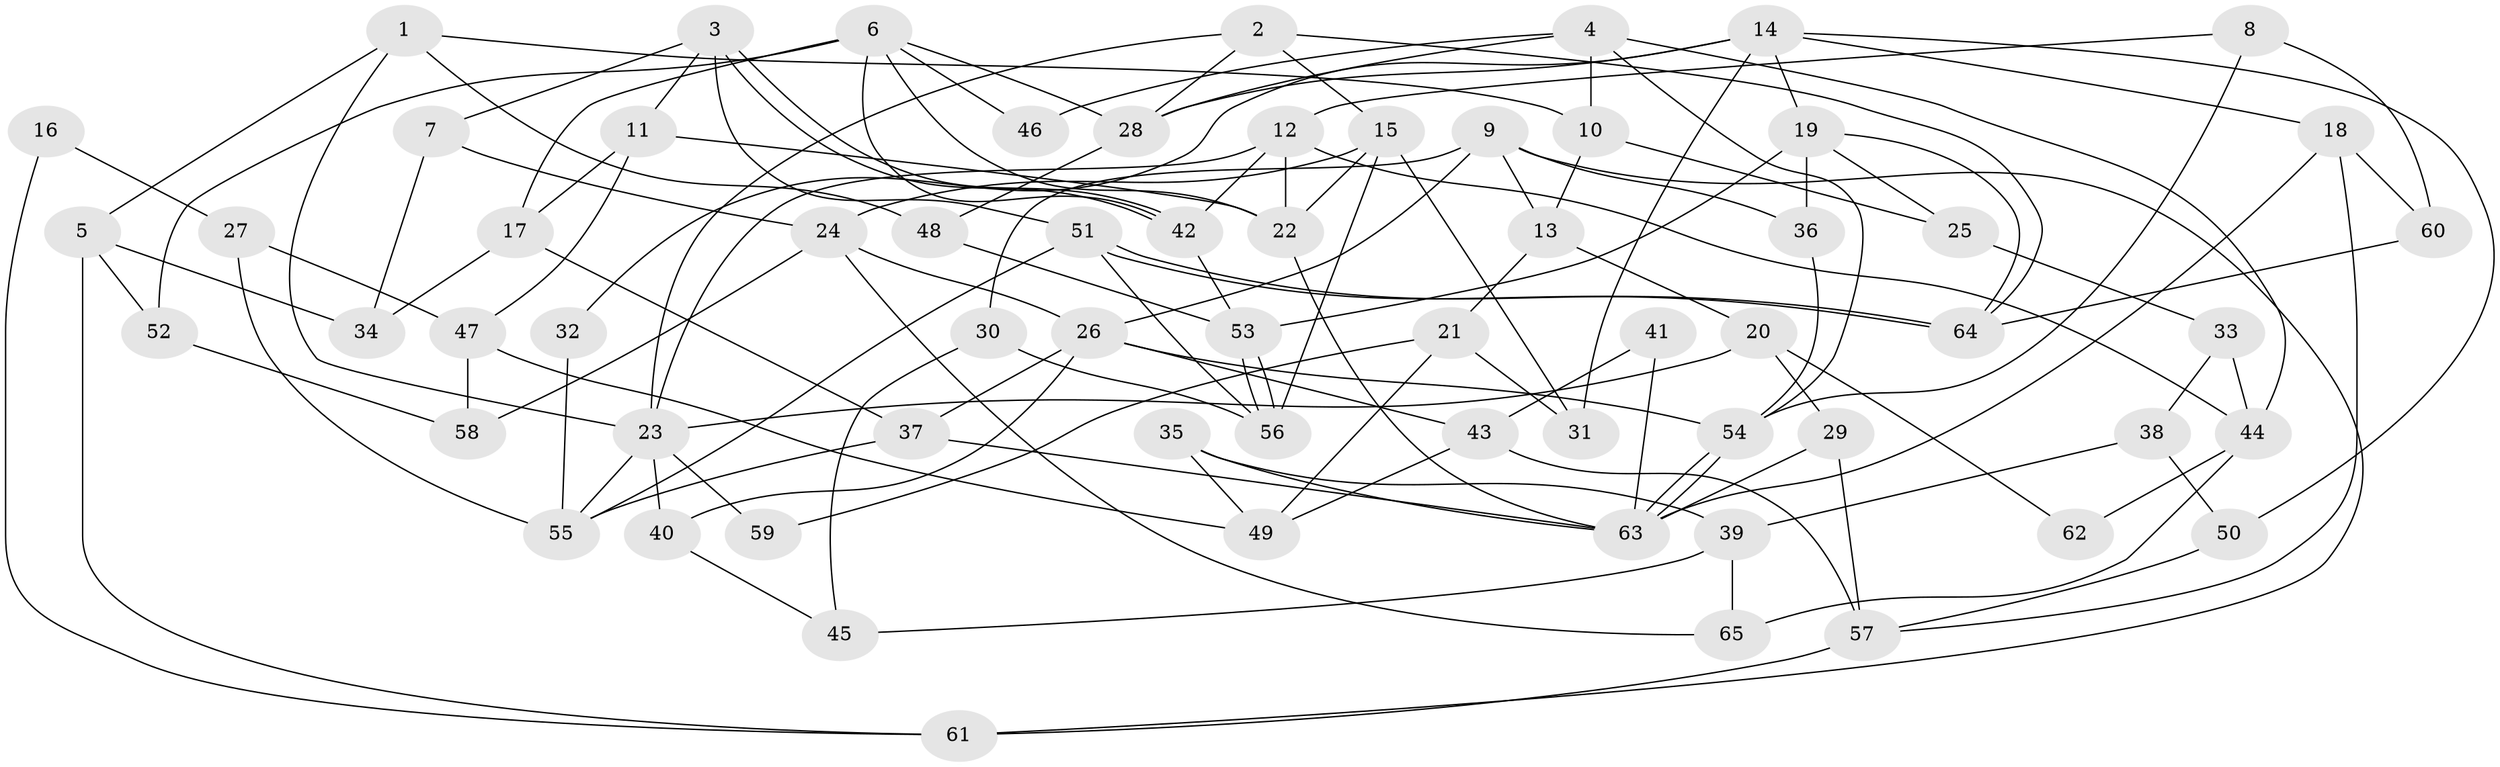 // coarse degree distribution, {4: 0.13636363636363635, 7: 0.11363636363636363, 6: 0.25, 5: 0.13636363636363635, 3: 0.22727272727272727, 2: 0.09090909090909091, 9: 0.022727272727272728, 10: 0.022727272727272728}
// Generated by graph-tools (version 1.1) at 2025/41/03/06/25 10:41:56]
// undirected, 65 vertices, 130 edges
graph export_dot {
graph [start="1"]
  node [color=gray90,style=filled];
  1;
  2;
  3;
  4;
  5;
  6;
  7;
  8;
  9;
  10;
  11;
  12;
  13;
  14;
  15;
  16;
  17;
  18;
  19;
  20;
  21;
  22;
  23;
  24;
  25;
  26;
  27;
  28;
  29;
  30;
  31;
  32;
  33;
  34;
  35;
  36;
  37;
  38;
  39;
  40;
  41;
  42;
  43;
  44;
  45;
  46;
  47;
  48;
  49;
  50;
  51;
  52;
  53;
  54;
  55;
  56;
  57;
  58;
  59;
  60;
  61;
  62;
  63;
  64;
  65;
  1 -- 23;
  1 -- 48;
  1 -- 5;
  1 -- 10;
  2 -- 64;
  2 -- 15;
  2 -- 23;
  2 -- 28;
  3 -- 42;
  3 -- 42;
  3 -- 7;
  3 -- 11;
  3 -- 51;
  4 -- 44;
  4 -- 10;
  4 -- 28;
  4 -- 46;
  4 -- 54;
  5 -- 61;
  5 -- 34;
  5 -- 52;
  6 -- 42;
  6 -- 28;
  6 -- 17;
  6 -- 22;
  6 -- 46;
  6 -- 52;
  7 -- 24;
  7 -- 34;
  8 -- 12;
  8 -- 54;
  8 -- 60;
  9 -- 26;
  9 -- 36;
  9 -- 13;
  9 -- 30;
  9 -- 61;
  10 -- 13;
  10 -- 25;
  11 -- 22;
  11 -- 17;
  11 -- 47;
  12 -- 23;
  12 -- 22;
  12 -- 42;
  12 -- 44;
  13 -- 21;
  13 -- 20;
  14 -- 18;
  14 -- 28;
  14 -- 19;
  14 -- 31;
  14 -- 32;
  14 -- 50;
  15 -- 22;
  15 -- 56;
  15 -- 24;
  15 -- 31;
  16 -- 61;
  16 -- 27;
  17 -- 34;
  17 -- 37;
  18 -- 60;
  18 -- 63;
  18 -- 57;
  19 -- 53;
  19 -- 25;
  19 -- 36;
  19 -- 64;
  20 -- 23;
  20 -- 29;
  20 -- 62;
  21 -- 31;
  21 -- 49;
  21 -- 59;
  22 -- 63;
  23 -- 55;
  23 -- 40;
  23 -- 59;
  24 -- 58;
  24 -- 26;
  24 -- 65;
  25 -- 33;
  26 -- 54;
  26 -- 37;
  26 -- 40;
  26 -- 43;
  27 -- 47;
  27 -- 55;
  28 -- 48;
  29 -- 63;
  29 -- 57;
  30 -- 56;
  30 -- 45;
  32 -- 55;
  33 -- 38;
  33 -- 44;
  35 -- 39;
  35 -- 63;
  35 -- 49;
  36 -- 54;
  37 -- 55;
  37 -- 63;
  38 -- 39;
  38 -- 50;
  39 -- 45;
  39 -- 65;
  40 -- 45;
  41 -- 43;
  41 -- 63;
  42 -- 53;
  43 -- 57;
  43 -- 49;
  44 -- 62;
  44 -- 65;
  47 -- 49;
  47 -- 58;
  48 -- 53;
  50 -- 57;
  51 -- 64;
  51 -- 64;
  51 -- 55;
  51 -- 56;
  52 -- 58;
  53 -- 56;
  53 -- 56;
  54 -- 63;
  54 -- 63;
  57 -- 61;
  60 -- 64;
}
